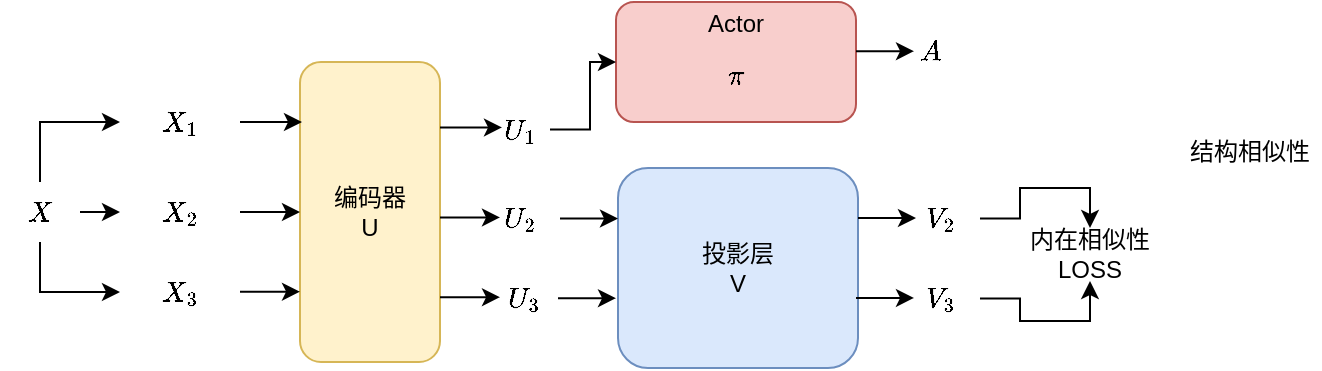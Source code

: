 <mxfile version="24.7.17">
  <diagram name="第 1 页" id="SRW-rPM-6FZJMXv0kcvM">
    <mxGraphModel dx="868" dy="443" grid="1" gridSize="10" guides="1" tooltips="1" connect="1" arrows="1" fold="1" page="1" pageScale="1" pageWidth="827" pageHeight="1169" math="1" shadow="0">
      <root>
        <mxCell id="0" />
        <mxCell id="1" parent="0" />
        <mxCell id="JNPPwmofQOj1YzRK5fSh-1" value="编码器&lt;div&gt;U&lt;/div&gt;" style="rounded=1;whiteSpace=wrap;html=1;fillColor=#fff2cc;strokeColor=#d6b656;" vertex="1" parent="1">
          <mxGeometry x="220" y="250" width="70" height="150" as="geometry" />
        </mxCell>
        <mxCell id="JNPPwmofQOj1YzRK5fSh-2" value="Actor&lt;div&gt;$$ \pi $$&lt;/div&gt;" style="rounded=1;whiteSpace=wrap;html=1;fillColor=#f8cecc;strokeColor=#b85450;" vertex="1" parent="1">
          <mxGeometry x="378" y="220" width="120" height="60" as="geometry" />
        </mxCell>
        <mxCell id="JNPPwmofQOj1YzRK5fSh-3" value="投影层&lt;div&gt;V&lt;/div&gt;" style="rounded=1;whiteSpace=wrap;html=1;fillColor=#dae8fc;strokeColor=#6c8ebf;" vertex="1" parent="1">
          <mxGeometry x="379" y="303" width="120" height="100" as="geometry" />
        </mxCell>
        <mxCell id="JNPPwmofQOj1YzRK5fSh-9" style="edgeStyle=orthogonalEdgeStyle;rounded=0;orthogonalLoop=1;jettySize=auto;html=1;exitX=0.5;exitY=0;exitDx=0;exitDy=0;entryX=0;entryY=0.5;entryDx=0;entryDy=0;" edge="1" parent="1" source="JNPPwmofQOj1YzRK5fSh-4" target="JNPPwmofQOj1YzRK5fSh-6">
          <mxGeometry relative="1" as="geometry" />
        </mxCell>
        <mxCell id="JNPPwmofQOj1YzRK5fSh-10" style="edgeStyle=orthogonalEdgeStyle;rounded=0;orthogonalLoop=1;jettySize=auto;html=1;exitX=1;exitY=0.5;exitDx=0;exitDy=0;entryX=0;entryY=0.5;entryDx=0;entryDy=0;" edge="1" parent="1" source="JNPPwmofQOj1YzRK5fSh-4" target="JNPPwmofQOj1YzRK5fSh-7">
          <mxGeometry relative="1" as="geometry" />
        </mxCell>
        <mxCell id="JNPPwmofQOj1YzRK5fSh-11" style="edgeStyle=orthogonalEdgeStyle;rounded=0;orthogonalLoop=1;jettySize=auto;html=1;exitX=0.5;exitY=1;exitDx=0;exitDy=0;entryX=0;entryY=0.5;entryDx=0;entryDy=0;" edge="1" parent="1" source="JNPPwmofQOj1YzRK5fSh-4" target="JNPPwmofQOj1YzRK5fSh-8">
          <mxGeometry relative="1" as="geometry" />
        </mxCell>
        <mxCell id="JNPPwmofQOj1YzRK5fSh-4" value="$$X$$" style="text;strokeColor=none;align=center;fillColor=none;html=1;verticalAlign=middle;whiteSpace=wrap;rounded=0;" vertex="1" parent="1">
          <mxGeometry x="70" y="310" width="40" height="30" as="geometry" />
        </mxCell>
        <mxCell id="JNPPwmofQOj1YzRK5fSh-6" value="$$X_1$$" style="text;strokeColor=none;align=center;fillColor=none;html=1;verticalAlign=middle;whiteSpace=wrap;rounded=0;" vertex="1" parent="1">
          <mxGeometry x="130" y="265" width="60" height="30" as="geometry" />
        </mxCell>
        <mxCell id="JNPPwmofQOj1YzRK5fSh-13" style="edgeStyle=orthogonalEdgeStyle;rounded=0;orthogonalLoop=1;jettySize=auto;html=1;exitX=1;exitY=0.5;exitDx=0;exitDy=0;entryX=0;entryY=0.5;entryDx=0;entryDy=0;" edge="1" parent="1" source="JNPPwmofQOj1YzRK5fSh-7" target="JNPPwmofQOj1YzRK5fSh-1">
          <mxGeometry relative="1" as="geometry" />
        </mxCell>
        <mxCell id="JNPPwmofQOj1YzRK5fSh-7" value="$$X_2$$" style="text;strokeColor=none;align=center;fillColor=none;html=1;verticalAlign=middle;whiteSpace=wrap;rounded=0;" vertex="1" parent="1">
          <mxGeometry x="130" y="310" width="60" height="30" as="geometry" />
        </mxCell>
        <mxCell id="JNPPwmofQOj1YzRK5fSh-8" value="$$X_3$$" style="text;strokeColor=none;align=center;fillColor=none;html=1;verticalAlign=middle;whiteSpace=wrap;rounded=0;" vertex="1" parent="1">
          <mxGeometry x="130" y="350" width="60" height="30" as="geometry" />
        </mxCell>
        <mxCell id="JNPPwmofQOj1YzRK5fSh-12" style="edgeStyle=orthogonalEdgeStyle;rounded=0;orthogonalLoop=1;jettySize=auto;html=1;exitX=1;exitY=0.5;exitDx=0;exitDy=0;entryX=0.014;entryY=0.194;entryDx=0;entryDy=0;entryPerimeter=0;" edge="1" parent="1" source="JNPPwmofQOj1YzRK5fSh-6" target="JNPPwmofQOj1YzRK5fSh-1">
          <mxGeometry relative="1" as="geometry" />
        </mxCell>
        <mxCell id="JNPPwmofQOj1YzRK5fSh-19" style="edgeStyle=orthogonalEdgeStyle;rounded=0;orthogonalLoop=1;jettySize=auto;html=1;exitX=1;exitY=0.5;exitDx=0;exitDy=0;entryX=0;entryY=0.5;entryDx=0;entryDy=0;" edge="1" parent="1">
          <mxGeometry relative="1" as="geometry">
            <mxPoint x="190" y="364.83" as="sourcePoint" />
            <mxPoint x="220" y="364.83" as="targetPoint" />
          </mxGeometry>
        </mxCell>
        <mxCell id="JNPPwmofQOj1YzRK5fSh-33" style="edgeStyle=orthogonalEdgeStyle;rounded=0;orthogonalLoop=1;jettySize=auto;html=1;exitX=1;exitY=0.5;exitDx=0;exitDy=0;entryX=0;entryY=0.5;entryDx=0;entryDy=0;" edge="1" parent="1" source="JNPPwmofQOj1YzRK5fSh-20" target="JNPPwmofQOj1YzRK5fSh-2">
          <mxGeometry relative="1" as="geometry">
            <Array as="points">
              <mxPoint x="365" y="284" />
              <mxPoint x="365" y="250" />
            </Array>
          </mxGeometry>
        </mxCell>
        <mxCell id="JNPPwmofQOj1YzRK5fSh-20" value="$$U_1$$" style="text;strokeColor=none;align=center;fillColor=none;html=1;verticalAlign=middle;whiteSpace=wrap;rounded=0;" vertex="1" parent="1">
          <mxGeometry x="315" y="272.5" width="30" height="22.5" as="geometry" />
        </mxCell>
        <mxCell id="JNPPwmofQOj1YzRK5fSh-35" style="edgeStyle=orthogonalEdgeStyle;rounded=0;orthogonalLoop=1;jettySize=auto;html=1;exitX=1;exitY=0.5;exitDx=0;exitDy=0;entryX=0;entryY=0.25;entryDx=0;entryDy=0;" edge="1" parent="1" source="JNPPwmofQOj1YzRK5fSh-21" target="JNPPwmofQOj1YzRK5fSh-3">
          <mxGeometry relative="1" as="geometry" />
        </mxCell>
        <mxCell id="JNPPwmofQOj1YzRK5fSh-21" value="$$U_2$$" style="text;strokeColor=none;align=center;fillColor=none;html=1;verticalAlign=middle;whiteSpace=wrap;rounded=0;" vertex="1" parent="1">
          <mxGeometry x="310" y="319.5" width="40" height="17.5" as="geometry" />
        </mxCell>
        <mxCell id="JNPPwmofQOj1YzRK5fSh-22" value="$$U_3$$" style="text;strokeColor=none;align=center;fillColor=none;html=1;verticalAlign=middle;whiteSpace=wrap;rounded=0;" vertex="1" parent="1">
          <mxGeometry x="315" y="359.5" width="35" height="17.5" as="geometry" />
        </mxCell>
        <mxCell id="JNPPwmofQOj1YzRK5fSh-23" style="edgeStyle=orthogonalEdgeStyle;rounded=0;orthogonalLoop=1;jettySize=auto;html=1;exitX=1;exitY=0.5;exitDx=0;exitDy=0;entryX=0;entryY=0.5;entryDx=0;entryDy=0;" edge="1" parent="1">
          <mxGeometry relative="1" as="geometry">
            <mxPoint x="290" y="327.74" as="sourcePoint" />
            <mxPoint x="320" y="327.74" as="targetPoint" />
          </mxGeometry>
        </mxCell>
        <mxCell id="JNPPwmofQOj1YzRK5fSh-24" style="edgeStyle=orthogonalEdgeStyle;rounded=0;orthogonalLoop=1;jettySize=auto;html=1;exitX=1;exitY=0.5;exitDx=0;exitDy=0;entryX=0.014;entryY=0.194;entryDx=0;entryDy=0;entryPerimeter=0;" edge="1" parent="1">
          <mxGeometry relative="1" as="geometry">
            <mxPoint x="290" y="282.74" as="sourcePoint" />
            <mxPoint x="321" y="281.74" as="targetPoint" />
          </mxGeometry>
        </mxCell>
        <mxCell id="JNPPwmofQOj1YzRK5fSh-25" style="edgeStyle=orthogonalEdgeStyle;rounded=0;orthogonalLoop=1;jettySize=auto;html=1;exitX=1;exitY=0.5;exitDx=0;exitDy=0;entryX=0;entryY=0.5;entryDx=0;entryDy=0;" edge="1" parent="1">
          <mxGeometry relative="1" as="geometry">
            <mxPoint x="290" y="367.57" as="sourcePoint" />
            <mxPoint x="320" y="367.57" as="targetPoint" />
          </mxGeometry>
        </mxCell>
        <mxCell id="JNPPwmofQOj1YzRK5fSh-37" style="edgeStyle=orthogonalEdgeStyle;rounded=0;orthogonalLoop=1;jettySize=auto;html=1;exitX=1;exitY=0.5;exitDx=0;exitDy=0;entryX=0;entryY=0.25;entryDx=0;entryDy=0;" edge="1" parent="1">
          <mxGeometry relative="1" as="geometry">
            <mxPoint x="349" y="368.08" as="sourcePoint" />
            <mxPoint x="378" y="368.08" as="targetPoint" />
            <Array as="points">
              <mxPoint x="349" y="368.08" />
            </Array>
          </mxGeometry>
        </mxCell>
        <mxCell id="JNPPwmofQOj1YzRK5fSh-49" style="edgeStyle=orthogonalEdgeStyle;rounded=0;orthogonalLoop=1;jettySize=auto;html=1;exitX=1;exitY=0.5;exitDx=0;exitDy=0;entryX=0.5;entryY=0;entryDx=0;entryDy=0;" edge="1" parent="1" source="JNPPwmofQOj1YzRK5fSh-38" target="JNPPwmofQOj1YzRK5fSh-48">
          <mxGeometry relative="1" as="geometry" />
        </mxCell>
        <mxCell id="JNPPwmofQOj1YzRK5fSh-38" value="$$V_2$$" style="text;strokeColor=none;align=center;fillColor=none;html=1;verticalAlign=middle;whiteSpace=wrap;rounded=0;" vertex="1" parent="1">
          <mxGeometry x="520" y="323" width="40" height="10.5" as="geometry" />
        </mxCell>
        <mxCell id="JNPPwmofQOj1YzRK5fSh-40" style="edgeStyle=orthogonalEdgeStyle;rounded=0;orthogonalLoop=1;jettySize=auto;html=1;exitX=1;exitY=0.5;exitDx=0;exitDy=0;entryX=0;entryY=0.25;entryDx=0;entryDy=0;" edge="1" parent="1">
          <mxGeometry relative="1" as="geometry">
            <mxPoint x="499" y="328.05" as="sourcePoint" />
            <mxPoint x="528" y="328.05" as="targetPoint" />
          </mxGeometry>
        </mxCell>
        <mxCell id="JNPPwmofQOj1YzRK5fSh-44" style="edgeStyle=orthogonalEdgeStyle;rounded=0;orthogonalLoop=1;jettySize=auto;html=1;exitX=1;exitY=0.5;exitDx=0;exitDy=0;entryX=0;entryY=0.25;entryDx=0;entryDy=0;" edge="1" parent="1">
          <mxGeometry relative="1" as="geometry">
            <mxPoint x="498" y="367.96" as="sourcePoint" />
            <mxPoint x="527" y="367.96" as="targetPoint" />
          </mxGeometry>
        </mxCell>
        <mxCell id="JNPPwmofQOj1YzRK5fSh-50" style="edgeStyle=orthogonalEdgeStyle;rounded=0;orthogonalLoop=1;jettySize=auto;html=1;exitX=1;exitY=0.5;exitDx=0;exitDy=0;entryX=0.5;entryY=1;entryDx=0;entryDy=0;" edge="1" parent="1" source="JNPPwmofQOj1YzRK5fSh-45" target="JNPPwmofQOj1YzRK5fSh-48">
          <mxGeometry relative="1" as="geometry" />
        </mxCell>
        <mxCell id="JNPPwmofQOj1YzRK5fSh-45" value="$$V_3$$" style="text;strokeColor=none;align=center;fillColor=none;html=1;verticalAlign=middle;whiteSpace=wrap;rounded=0;" vertex="1" parent="1">
          <mxGeometry x="520" y="363" width="40" height="10.5" as="geometry" />
        </mxCell>
        <mxCell id="JNPPwmofQOj1YzRK5fSh-46" value="$$A$$" style="text;html=1;align=center;verticalAlign=middle;whiteSpace=wrap;rounded=0;" vertex="1" parent="1">
          <mxGeometry x="520" y="240" width="30" height="10" as="geometry" />
        </mxCell>
        <mxCell id="JNPPwmofQOj1YzRK5fSh-47" style="edgeStyle=orthogonalEdgeStyle;rounded=0;orthogonalLoop=1;jettySize=auto;html=1;exitX=1;exitY=0.5;exitDx=0;exitDy=0;entryX=0;entryY=0.25;entryDx=0;entryDy=0;" edge="1" parent="1">
          <mxGeometry relative="1" as="geometry">
            <mxPoint x="498" y="244.58" as="sourcePoint" />
            <mxPoint x="527" y="244.58" as="targetPoint" />
          </mxGeometry>
        </mxCell>
        <mxCell id="JNPPwmofQOj1YzRK5fSh-48" value="内在相似性LOSS" style="text;html=1;align=center;verticalAlign=middle;whiteSpace=wrap;rounded=0;" vertex="1" parent="1">
          <mxGeometry x="580" y="333" width="70" height="26.5" as="geometry" />
        </mxCell>
        <mxCell id="JNPPwmofQOj1YzRK5fSh-51" value="结构相似性" style="text;html=1;align=center;verticalAlign=middle;whiteSpace=wrap;rounded=0;" vertex="1" parent="1">
          <mxGeometry x="660" y="280" width="70" height="30" as="geometry" />
        </mxCell>
      </root>
    </mxGraphModel>
  </diagram>
</mxfile>
